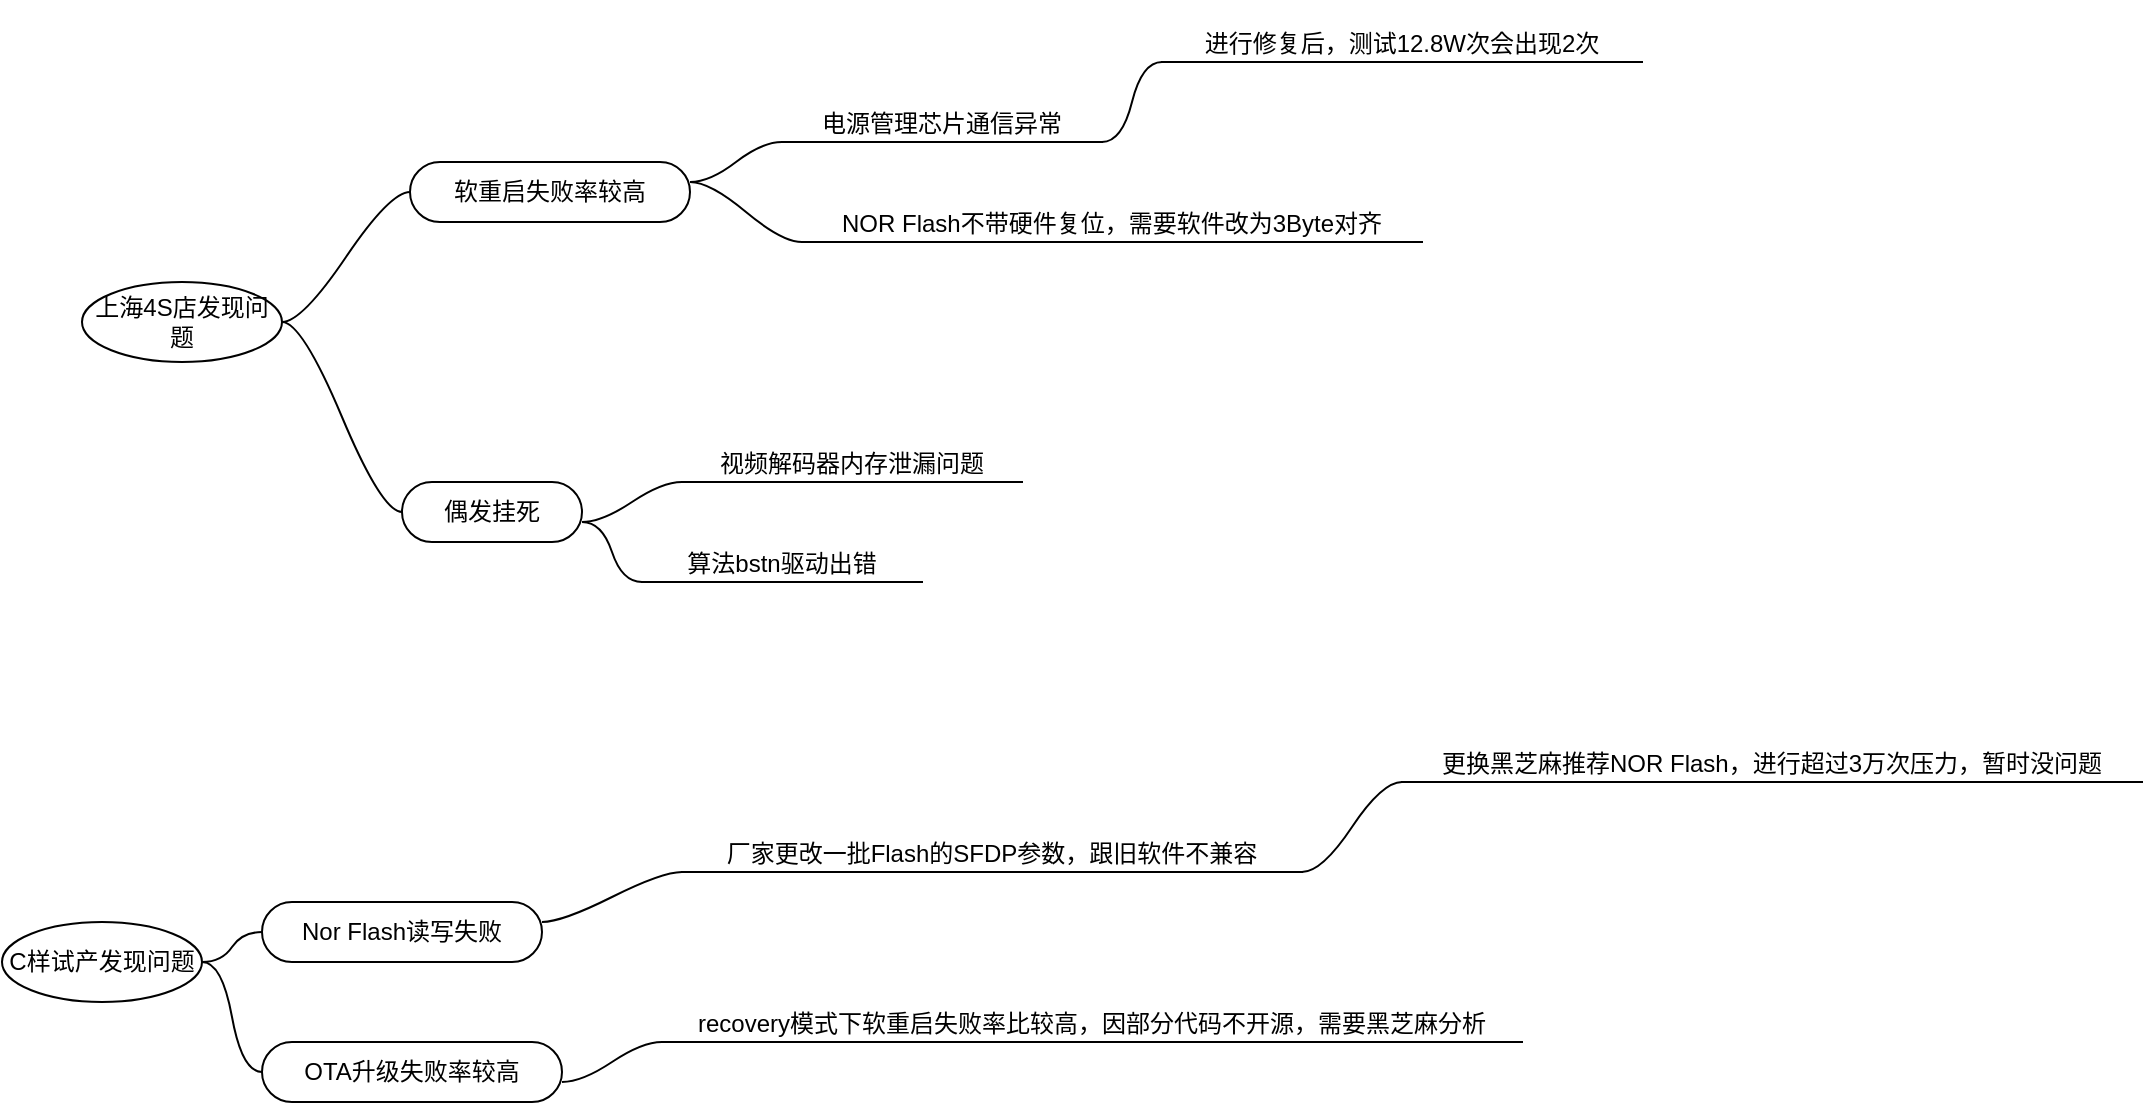 <mxfile version="24.2.5" type="github">
  <diagram name="第 1 页" id="Xn6zMkmZ_HhxMQiBBIvG">
    <mxGraphModel dx="956" dy="547" grid="1" gridSize="10" guides="1" tooltips="1" connect="1" arrows="1" fold="1" page="1" pageScale="1" pageWidth="827" pageHeight="1169" math="0" shadow="0">
      <root>
        <mxCell id="0" />
        <mxCell id="1" parent="0" />
        <mxCell id="1zU7iY3EajEyGAMs0XTv-1" value="上海4S店发现问题" style="ellipse;whiteSpace=wrap;html=1;align=center;newEdgeStyle={&quot;edgeStyle&quot;:&quot;entityRelationEdgeStyle&quot;,&quot;startArrow&quot;:&quot;none&quot;,&quot;endArrow&quot;:&quot;none&quot;,&quot;segment&quot;:10,&quot;curved&quot;:1,&quot;sourcePerimeterSpacing&quot;:0,&quot;targetPerimeterSpacing&quot;:0};treeFolding=1;treeMoving=1;" vertex="1" parent="1">
          <mxGeometry x="70" y="320" width="100" height="40" as="geometry" />
        </mxCell>
        <mxCell id="1zU7iY3EajEyGAMs0XTv-2" value="软重启失败率较高" style="whiteSpace=wrap;html=1;rounded=1;arcSize=50;align=center;verticalAlign=middle;strokeWidth=1;autosize=1;spacing=4;treeFolding=1;treeMoving=1;newEdgeStyle={&quot;edgeStyle&quot;:&quot;entityRelationEdgeStyle&quot;,&quot;startArrow&quot;:&quot;none&quot;,&quot;endArrow&quot;:&quot;none&quot;,&quot;segment&quot;:10,&quot;curved&quot;:1,&quot;sourcePerimeterSpacing&quot;:0,&quot;targetPerimeterSpacing&quot;:0};" vertex="1" parent="1">
          <mxGeometry x="234" y="260" width="140" height="30" as="geometry" />
        </mxCell>
        <mxCell id="1zU7iY3EajEyGAMs0XTv-3" value="" style="edgeStyle=entityRelationEdgeStyle;startArrow=none;endArrow=none;segment=10;curved=1;sourcePerimeterSpacing=0;targetPerimeterSpacing=0;rounded=0;" edge="1" target="1zU7iY3EajEyGAMs0XTv-2" parent="1">
          <mxGeometry relative="1" as="geometry">
            <mxPoint x="170" y="340" as="sourcePoint" />
          </mxGeometry>
        </mxCell>
        <mxCell id="1zU7iY3EajEyGAMs0XTv-6" value="偶发挂死" style="whiteSpace=wrap;html=1;rounded=1;arcSize=50;align=center;verticalAlign=middle;strokeWidth=1;autosize=1;spacing=4;treeFolding=1;treeMoving=1;newEdgeStyle={&quot;edgeStyle&quot;:&quot;entityRelationEdgeStyle&quot;,&quot;startArrow&quot;:&quot;none&quot;,&quot;endArrow&quot;:&quot;none&quot;,&quot;segment&quot;:10,&quot;curved&quot;:1,&quot;sourcePerimeterSpacing&quot;:0,&quot;targetPerimeterSpacing&quot;:0};" vertex="1" parent="1">
          <mxGeometry x="230" y="420" width="90" height="30" as="geometry" />
        </mxCell>
        <mxCell id="1zU7iY3EajEyGAMs0XTv-7" value="" style="edgeStyle=entityRelationEdgeStyle;startArrow=none;endArrow=none;segment=10;curved=1;sourcePerimeterSpacing=0;targetPerimeterSpacing=0;rounded=0;" edge="1" target="1zU7iY3EajEyGAMs0XTv-6" parent="1">
          <mxGeometry relative="1" as="geometry">
            <mxPoint x="170" y="340" as="sourcePoint" />
          </mxGeometry>
        </mxCell>
        <mxCell id="1zU7iY3EajEyGAMs0XTv-20" value="C样试产发现问题" style="ellipse;whiteSpace=wrap;html=1;align=center;newEdgeStyle={&quot;edgeStyle&quot;:&quot;entityRelationEdgeStyle&quot;,&quot;startArrow&quot;:&quot;none&quot;,&quot;endArrow&quot;:&quot;none&quot;,&quot;segment&quot;:10,&quot;curved&quot;:1,&quot;sourcePerimeterSpacing&quot;:0,&quot;targetPerimeterSpacing&quot;:0};treeFolding=1;treeMoving=1;" vertex="1" parent="1">
          <mxGeometry x="30" y="640" width="100" height="40" as="geometry" />
        </mxCell>
        <mxCell id="1zU7iY3EajEyGAMs0XTv-21" value="OTA升级失败率较高" style="whiteSpace=wrap;html=1;rounded=1;arcSize=50;align=center;verticalAlign=middle;strokeWidth=1;autosize=1;spacing=4;treeFolding=1;treeMoving=1;newEdgeStyle={&quot;edgeStyle&quot;:&quot;entityRelationEdgeStyle&quot;,&quot;startArrow&quot;:&quot;none&quot;,&quot;endArrow&quot;:&quot;none&quot;,&quot;segment&quot;:10,&quot;curved&quot;:1,&quot;sourcePerimeterSpacing&quot;:0,&quot;targetPerimeterSpacing&quot;:0};" vertex="1" parent="1">
          <mxGeometry x="160" y="700" width="150" height="30" as="geometry" />
        </mxCell>
        <mxCell id="1zU7iY3EajEyGAMs0XTv-22" value="" style="edgeStyle=entityRelationEdgeStyle;startArrow=none;endArrow=none;segment=10;curved=1;sourcePerimeterSpacing=0;targetPerimeterSpacing=0;rounded=0;" edge="1" parent="1" target="1zU7iY3EajEyGAMs0XTv-21">
          <mxGeometry relative="1" as="geometry">
            <mxPoint x="130" y="660" as="sourcePoint" />
          </mxGeometry>
        </mxCell>
        <mxCell id="1zU7iY3EajEyGAMs0XTv-23" value="Nor Flash读写失败" style="whiteSpace=wrap;html=1;rounded=1;arcSize=50;align=center;verticalAlign=middle;strokeWidth=1;autosize=1;spacing=4;treeFolding=1;treeMoving=1;newEdgeStyle={&quot;edgeStyle&quot;:&quot;entityRelationEdgeStyle&quot;,&quot;startArrow&quot;:&quot;none&quot;,&quot;endArrow&quot;:&quot;none&quot;,&quot;segment&quot;:10,&quot;curved&quot;:1,&quot;sourcePerimeterSpacing&quot;:0,&quot;targetPerimeterSpacing&quot;:0};" vertex="1" parent="1">
          <mxGeometry x="160" y="630" width="140" height="30" as="geometry" />
        </mxCell>
        <mxCell id="1zU7iY3EajEyGAMs0XTv-24" value="" style="edgeStyle=entityRelationEdgeStyle;startArrow=none;endArrow=none;segment=10;curved=1;sourcePerimeterSpacing=0;targetPerimeterSpacing=0;rounded=0;" edge="1" parent="1" target="1zU7iY3EajEyGAMs0XTv-23">
          <mxGeometry relative="1" as="geometry">
            <mxPoint x="130" y="660" as="sourcePoint" />
          </mxGeometry>
        </mxCell>
        <mxCell id="1zU7iY3EajEyGAMs0XTv-36" value="电源管理芯片通信异常" style="whiteSpace=wrap;html=1;shape=partialRectangle;top=0;left=0;bottom=1;right=0;points=[[0,1],[1,1]];fillColor=none;align=center;verticalAlign=bottom;routingCenterY=0.5;snapToPoint=1;recursiveResize=0;autosize=1;treeFolding=1;treeMoving=1;newEdgeStyle={&quot;edgeStyle&quot;:&quot;entityRelationEdgeStyle&quot;,&quot;startArrow&quot;:&quot;none&quot;,&quot;endArrow&quot;:&quot;none&quot;,&quot;segment&quot;:10,&quot;curved&quot;:1,&quot;sourcePerimeterSpacing&quot;:0,&quot;targetPerimeterSpacing&quot;:0};" vertex="1" parent="1">
          <mxGeometry x="420" y="220" width="160" height="30" as="geometry" />
        </mxCell>
        <mxCell id="1zU7iY3EajEyGAMs0XTv-37" value="" style="edgeStyle=entityRelationEdgeStyle;startArrow=none;endArrow=none;segment=10;curved=1;sourcePerimeterSpacing=0;targetPerimeterSpacing=0;rounded=0;" edge="1" target="1zU7iY3EajEyGAMs0XTv-36" parent="1">
          <mxGeometry relative="1" as="geometry">
            <mxPoint x="374" y="270" as="sourcePoint" />
          </mxGeometry>
        </mxCell>
        <mxCell id="1zU7iY3EajEyGAMs0XTv-38" value="NOR Flash不带硬件复位，需要软件改为3Byte对齐" style="whiteSpace=wrap;html=1;shape=partialRectangle;top=0;left=0;bottom=1;right=0;points=[[0,1],[1,1]];fillColor=none;align=center;verticalAlign=bottom;routingCenterY=0.5;snapToPoint=1;recursiveResize=0;autosize=1;treeFolding=1;treeMoving=1;newEdgeStyle={&quot;edgeStyle&quot;:&quot;entityRelationEdgeStyle&quot;,&quot;startArrow&quot;:&quot;none&quot;,&quot;endArrow&quot;:&quot;none&quot;,&quot;segment&quot;:10,&quot;curved&quot;:1,&quot;sourcePerimeterSpacing&quot;:0,&quot;targetPerimeterSpacing&quot;:0};" vertex="1" parent="1">
          <mxGeometry x="430" y="270" width="310" height="30" as="geometry" />
        </mxCell>
        <mxCell id="1zU7iY3EajEyGAMs0XTv-39" value="" style="edgeStyle=entityRelationEdgeStyle;startArrow=none;endArrow=none;segment=10;curved=1;sourcePerimeterSpacing=0;targetPerimeterSpacing=0;rounded=0;" edge="1" target="1zU7iY3EajEyGAMs0XTv-38" parent="1">
          <mxGeometry relative="1" as="geometry">
            <mxPoint x="374" y="270" as="sourcePoint" />
          </mxGeometry>
        </mxCell>
        <mxCell id="1zU7iY3EajEyGAMs0XTv-40" value="算法bstn驱动出错" style="whiteSpace=wrap;html=1;shape=partialRectangle;top=0;left=0;bottom=1;right=0;points=[[0,1],[1,1]];fillColor=none;align=center;verticalAlign=bottom;routingCenterY=0.5;snapToPoint=1;recursiveResize=0;autosize=1;treeFolding=1;treeMoving=1;newEdgeStyle={&quot;edgeStyle&quot;:&quot;entityRelationEdgeStyle&quot;,&quot;startArrow&quot;:&quot;none&quot;,&quot;endArrow&quot;:&quot;none&quot;,&quot;segment&quot;:10,&quot;curved&quot;:1,&quot;sourcePerimeterSpacing&quot;:0,&quot;targetPerimeterSpacing&quot;:0};" vertex="1" parent="1">
          <mxGeometry x="350" y="440" width="140" height="30" as="geometry" />
        </mxCell>
        <mxCell id="1zU7iY3EajEyGAMs0XTv-41" value="" style="edgeStyle=entityRelationEdgeStyle;startArrow=none;endArrow=none;segment=10;curved=1;sourcePerimeterSpacing=0;targetPerimeterSpacing=0;rounded=0;" edge="1" target="1zU7iY3EajEyGAMs0XTv-40" parent="1">
          <mxGeometry relative="1" as="geometry">
            <mxPoint x="320" y="440" as="sourcePoint" />
          </mxGeometry>
        </mxCell>
        <mxCell id="1zU7iY3EajEyGAMs0XTv-44" value="视频解码器内存泄漏问题" style="whiteSpace=wrap;html=1;shape=partialRectangle;top=0;left=0;bottom=1;right=0;points=[[0,1],[1,1]];fillColor=none;align=center;verticalAlign=bottom;routingCenterY=0.5;snapToPoint=1;recursiveResize=0;autosize=1;treeFolding=1;treeMoving=1;newEdgeStyle={&quot;edgeStyle&quot;:&quot;entityRelationEdgeStyle&quot;,&quot;startArrow&quot;:&quot;none&quot;,&quot;endArrow&quot;:&quot;none&quot;,&quot;segment&quot;:10,&quot;curved&quot;:1,&quot;sourcePerimeterSpacing&quot;:0,&quot;targetPerimeterSpacing&quot;:0};" vertex="1" parent="1">
          <mxGeometry x="370" y="390" width="170" height="30" as="geometry" />
        </mxCell>
        <mxCell id="1zU7iY3EajEyGAMs0XTv-45" value="" style="edgeStyle=entityRelationEdgeStyle;startArrow=none;endArrow=none;segment=10;curved=1;sourcePerimeterSpacing=0;targetPerimeterSpacing=0;rounded=0;" edge="1" target="1zU7iY3EajEyGAMs0XTv-44" parent="1">
          <mxGeometry relative="1" as="geometry">
            <mxPoint x="320" y="440" as="sourcePoint" />
          </mxGeometry>
        </mxCell>
        <mxCell id="1zU7iY3EajEyGAMs0XTv-46" value="厂家更改一批Flash的SFDP参数，跟旧软件不兼容" style="whiteSpace=wrap;html=1;shape=partialRectangle;top=0;left=0;bottom=1;right=0;points=[[0,1],[1,1]];fillColor=none;align=center;verticalAlign=bottom;routingCenterY=0.5;snapToPoint=1;recursiveResize=0;autosize=1;treeFolding=1;treeMoving=1;newEdgeStyle={&quot;edgeStyle&quot;:&quot;entityRelationEdgeStyle&quot;,&quot;startArrow&quot;:&quot;none&quot;,&quot;endArrow&quot;:&quot;none&quot;,&quot;segment&quot;:10,&quot;curved&quot;:1,&quot;sourcePerimeterSpacing&quot;:0,&quot;targetPerimeterSpacing&quot;:0};" vertex="1" parent="1">
          <mxGeometry x="370" y="585" width="310" height="30" as="geometry" />
        </mxCell>
        <mxCell id="1zU7iY3EajEyGAMs0XTv-47" value="" style="edgeStyle=entityRelationEdgeStyle;startArrow=none;endArrow=none;segment=10;curved=1;sourcePerimeterSpacing=0;targetPerimeterSpacing=0;rounded=0;" edge="1" target="1zU7iY3EajEyGAMs0XTv-46" parent="1">
          <mxGeometry relative="1" as="geometry">
            <mxPoint x="300" y="640" as="sourcePoint" />
          </mxGeometry>
        </mxCell>
        <mxCell id="1zU7iY3EajEyGAMs0XTv-48" value="recovery模式下软重启失败率比较高，因部分代码不开源，需要黑芝麻分析" style="whiteSpace=wrap;html=1;shape=partialRectangle;top=0;left=0;bottom=1;right=0;points=[[0,1],[1,1]];fillColor=none;align=center;verticalAlign=bottom;routingCenterY=0.5;snapToPoint=1;recursiveResize=0;autosize=1;treeFolding=1;treeMoving=1;newEdgeStyle={&quot;edgeStyle&quot;:&quot;entityRelationEdgeStyle&quot;,&quot;startArrow&quot;:&quot;none&quot;,&quot;endArrow&quot;:&quot;none&quot;,&quot;segment&quot;:10,&quot;curved&quot;:1,&quot;sourcePerimeterSpacing&quot;:0,&quot;targetPerimeterSpacing&quot;:0};" vertex="1" parent="1">
          <mxGeometry x="360" y="670" width="430" height="30" as="geometry" />
        </mxCell>
        <mxCell id="1zU7iY3EajEyGAMs0XTv-49" value="" style="edgeStyle=entityRelationEdgeStyle;startArrow=none;endArrow=none;segment=10;curved=1;sourcePerimeterSpacing=0;targetPerimeterSpacing=0;rounded=0;" edge="1" target="1zU7iY3EajEyGAMs0XTv-48" parent="1">
          <mxGeometry relative="1" as="geometry">
            <mxPoint x="310" y="720" as="sourcePoint" />
          </mxGeometry>
        </mxCell>
        <mxCell id="1zU7iY3EajEyGAMs0XTv-50" value="进行修复后，测试12.8W次会出现2次" style="whiteSpace=wrap;html=1;shape=partialRectangle;top=0;left=0;bottom=1;right=0;points=[[0,1],[1,1]];fillColor=none;align=center;verticalAlign=bottom;routingCenterY=0.5;snapToPoint=1;recursiveResize=0;autosize=1;treeFolding=1;treeMoving=1;newEdgeStyle={&quot;edgeStyle&quot;:&quot;entityRelationEdgeStyle&quot;,&quot;startArrow&quot;:&quot;none&quot;,&quot;endArrow&quot;:&quot;none&quot;,&quot;segment&quot;:10,&quot;curved&quot;:1,&quot;sourcePerimeterSpacing&quot;:0,&quot;targetPerimeterSpacing&quot;:0};" vertex="1" parent="1">
          <mxGeometry x="610" y="180" width="240" height="30" as="geometry" />
        </mxCell>
        <mxCell id="1zU7iY3EajEyGAMs0XTv-51" value="" style="edgeStyle=entityRelationEdgeStyle;startArrow=none;endArrow=none;segment=10;curved=1;sourcePerimeterSpacing=0;targetPerimeterSpacing=0;rounded=0;" edge="1" target="1zU7iY3EajEyGAMs0XTv-50" parent="1">
          <mxGeometry relative="1" as="geometry">
            <mxPoint x="580" y="250" as="sourcePoint" />
          </mxGeometry>
        </mxCell>
        <mxCell id="1zU7iY3EajEyGAMs0XTv-52" value="更换黑芝麻推荐NOR Flash，进行超过3万次压力，暂时没问题" style="whiteSpace=wrap;html=1;shape=partialRectangle;top=0;left=0;bottom=1;right=0;points=[[0,1],[1,1]];fillColor=none;align=center;verticalAlign=bottom;routingCenterY=0.5;snapToPoint=1;recursiveResize=0;autosize=1;treeFolding=1;treeMoving=1;newEdgeStyle={&quot;edgeStyle&quot;:&quot;entityRelationEdgeStyle&quot;,&quot;startArrow&quot;:&quot;none&quot;,&quot;endArrow&quot;:&quot;none&quot;,&quot;segment&quot;:10,&quot;curved&quot;:1,&quot;sourcePerimeterSpacing&quot;:0,&quot;targetPerimeterSpacing&quot;:0};" vertex="1" parent="1">
          <mxGeometry x="730" y="540" width="370" height="30" as="geometry" />
        </mxCell>
        <mxCell id="1zU7iY3EajEyGAMs0XTv-53" value="" style="edgeStyle=entityRelationEdgeStyle;startArrow=none;endArrow=none;segment=10;curved=1;sourcePerimeterSpacing=0;targetPerimeterSpacing=0;rounded=0;" edge="1" target="1zU7iY3EajEyGAMs0XTv-52" parent="1">
          <mxGeometry relative="1" as="geometry">
            <mxPoint x="680" y="615" as="sourcePoint" />
          </mxGeometry>
        </mxCell>
      </root>
    </mxGraphModel>
  </diagram>
</mxfile>
